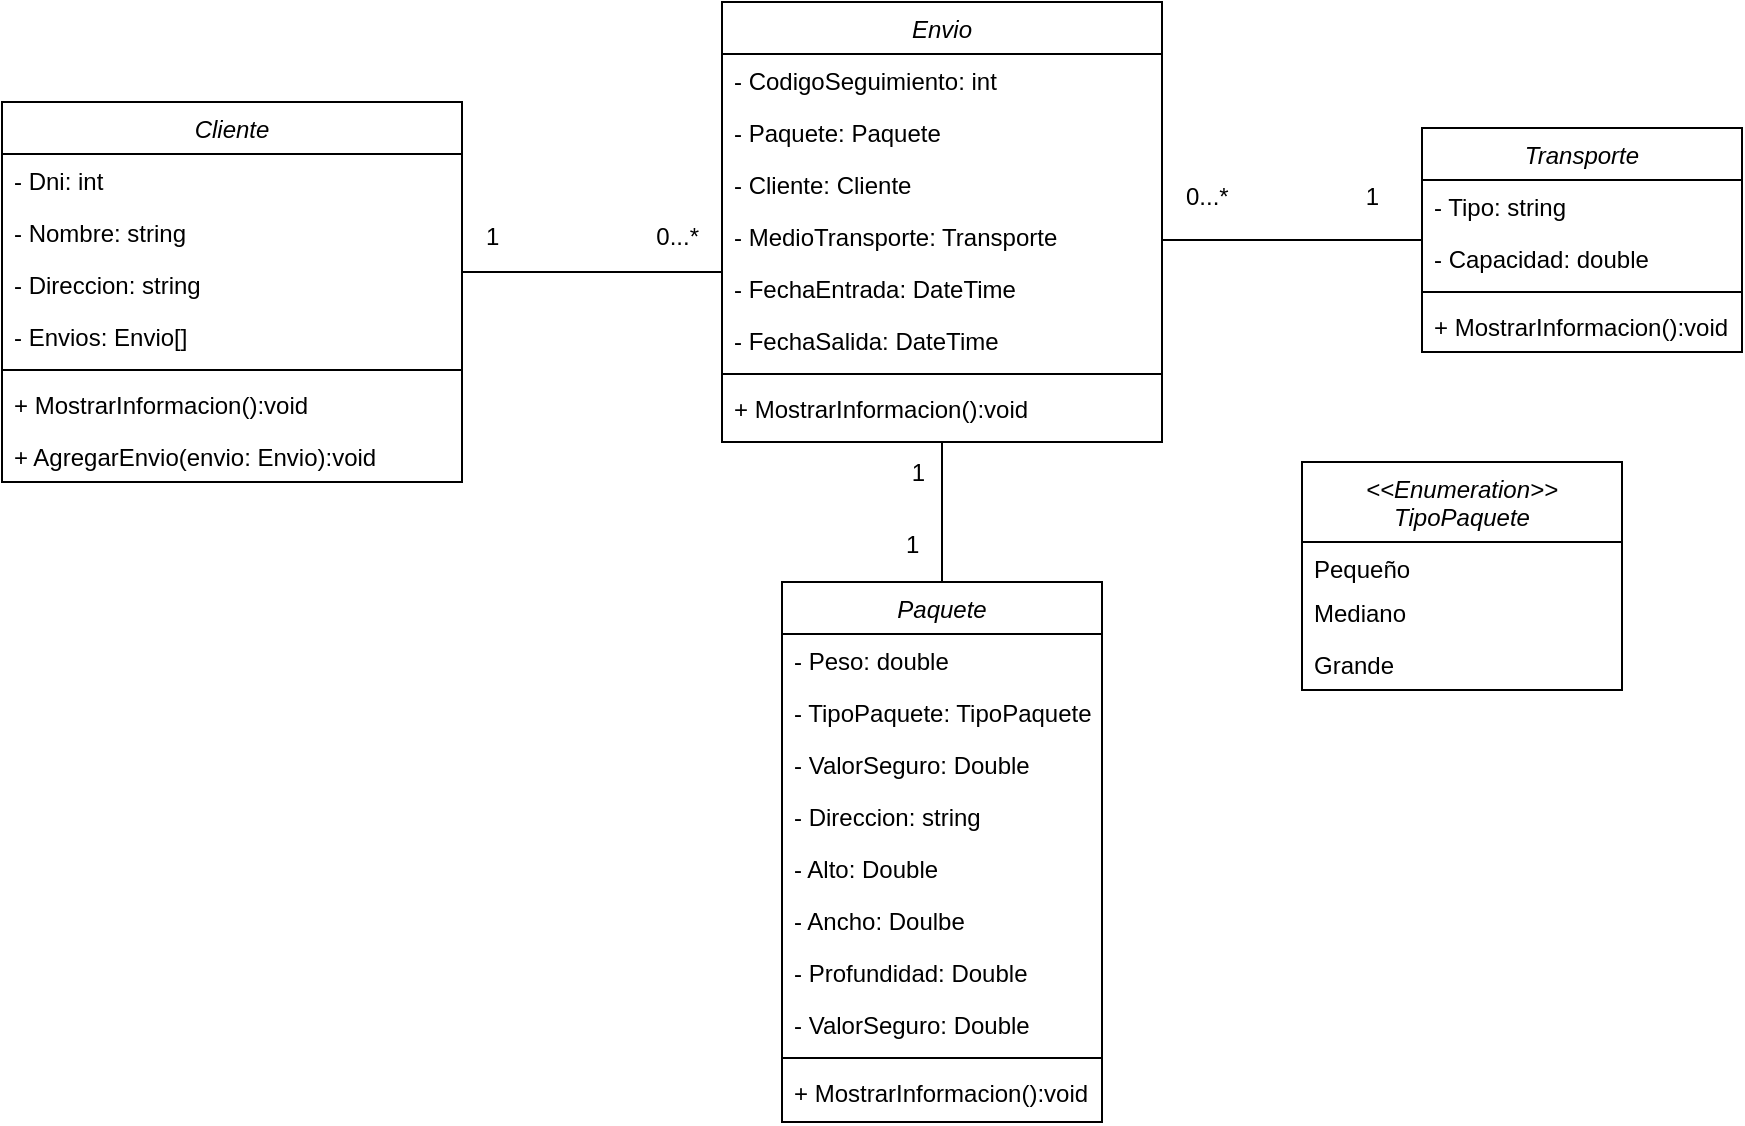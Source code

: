 <mxfile version="24.7.12">
  <diagram id="C5RBs43oDa-KdzZeNtuy" name="Page-1">
    <mxGraphModel dx="860" dy="1618" grid="1" gridSize="10" guides="1" tooltips="1" connect="1" arrows="1" fold="1" page="1" pageScale="1" pageWidth="827" pageHeight="1169" math="0" shadow="0">
      <root>
        <mxCell id="WIyWlLk6GJQsqaUBKTNV-0" />
        <mxCell id="WIyWlLk6GJQsqaUBKTNV-1" parent="WIyWlLk6GJQsqaUBKTNV-0" />
        <mxCell id="ZD2MXCR1BxFSOdNfKrfs-0" value="Cliente" style="swimlane;fontStyle=2;align=center;verticalAlign=top;childLayout=stackLayout;horizontal=1;startSize=26;horizontalStack=0;resizeParent=1;resizeLast=0;collapsible=1;marginBottom=0;rounded=0;shadow=0;strokeWidth=1;" vertex="1" parent="WIyWlLk6GJQsqaUBKTNV-1">
          <mxGeometry x="170" y="-550" width="230" height="190" as="geometry">
            <mxRectangle x="230" y="140" width="160" height="26" as="alternateBounds" />
          </mxGeometry>
        </mxCell>
        <mxCell id="ZD2MXCR1BxFSOdNfKrfs-1" value="- Dni: int" style="text;align=left;verticalAlign=top;spacingLeft=4;spacingRight=4;overflow=hidden;rotatable=0;points=[[0,0.5],[1,0.5]];portConstraint=eastwest;" vertex="1" parent="ZD2MXCR1BxFSOdNfKrfs-0">
          <mxGeometry y="26" width="230" height="26" as="geometry" />
        </mxCell>
        <mxCell id="ZD2MXCR1BxFSOdNfKrfs-2" value="- Nombre: string" style="text;align=left;verticalAlign=top;spacingLeft=4;spacingRight=4;overflow=hidden;rotatable=0;points=[[0,0.5],[1,0.5]];portConstraint=eastwest;rounded=0;shadow=0;html=0;" vertex="1" parent="ZD2MXCR1BxFSOdNfKrfs-0">
          <mxGeometry y="52" width="230" height="26" as="geometry" />
        </mxCell>
        <mxCell id="ZD2MXCR1BxFSOdNfKrfs-3" value="- Direccion: string" style="text;align=left;verticalAlign=top;spacingLeft=4;spacingRight=4;overflow=hidden;rotatable=0;points=[[0,0.5],[1,0.5]];portConstraint=eastwest;rounded=0;shadow=0;html=0;" vertex="1" parent="ZD2MXCR1BxFSOdNfKrfs-0">
          <mxGeometry y="78" width="230" height="26" as="geometry" />
        </mxCell>
        <mxCell id="ZD2MXCR1BxFSOdNfKrfs-79" value="- Envios: Envio[]" style="text;align=left;verticalAlign=top;spacingLeft=4;spacingRight=4;overflow=hidden;rotatable=0;points=[[0,0.5],[1,0.5]];portConstraint=eastwest;rounded=0;shadow=0;html=0;" vertex="1" parent="ZD2MXCR1BxFSOdNfKrfs-0">
          <mxGeometry y="104" width="230" height="26" as="geometry" />
        </mxCell>
        <mxCell id="ZD2MXCR1BxFSOdNfKrfs-4" value="" style="line;html=1;strokeWidth=1;align=left;verticalAlign=middle;spacingTop=-1;spacingLeft=3;spacingRight=3;rotatable=0;labelPosition=right;points=[];portConstraint=eastwest;" vertex="1" parent="ZD2MXCR1BxFSOdNfKrfs-0">
          <mxGeometry y="130" width="230" height="8" as="geometry" />
        </mxCell>
        <mxCell id="ZD2MXCR1BxFSOdNfKrfs-80" value="+ MostrarInformacion():void" style="text;align=left;verticalAlign=top;spacingLeft=4;spacingRight=4;overflow=hidden;rotatable=0;points=[[0,0.5],[1,0.5]];portConstraint=eastwest;" vertex="1" parent="ZD2MXCR1BxFSOdNfKrfs-0">
          <mxGeometry y="138" width="230" height="26" as="geometry" />
        </mxCell>
        <mxCell id="ZD2MXCR1BxFSOdNfKrfs-5" value="+ AgregarEnvio(envio: Envio):void" style="text;align=left;verticalAlign=top;spacingLeft=4;spacingRight=4;overflow=hidden;rotatable=0;points=[[0,0.5],[1,0.5]];portConstraint=eastwest;" vertex="1" parent="ZD2MXCR1BxFSOdNfKrfs-0">
          <mxGeometry y="164" width="230" height="26" as="geometry" />
        </mxCell>
        <mxCell id="ZD2MXCR1BxFSOdNfKrfs-6" value="Paquete" style="swimlane;fontStyle=2;align=center;verticalAlign=top;childLayout=stackLayout;horizontal=1;startSize=26;horizontalStack=0;resizeParent=1;resizeLast=0;collapsible=1;marginBottom=0;rounded=0;shadow=0;strokeWidth=1;" vertex="1" parent="WIyWlLk6GJQsqaUBKTNV-1">
          <mxGeometry x="560" y="-310" width="160" height="270" as="geometry">
            <mxRectangle x="230" y="140" width="160" height="26" as="alternateBounds" />
          </mxGeometry>
        </mxCell>
        <mxCell id="ZD2MXCR1BxFSOdNfKrfs-7" value="- Peso: double" style="text;align=left;verticalAlign=top;spacingLeft=4;spacingRight=4;overflow=hidden;rotatable=0;points=[[0,0.5],[1,0.5]];portConstraint=eastwest;" vertex="1" parent="ZD2MXCR1BxFSOdNfKrfs-6">
          <mxGeometry y="26" width="160" height="26" as="geometry" />
        </mxCell>
        <mxCell id="ZD2MXCR1BxFSOdNfKrfs-8" value="- TipoPaquete: TipoPaquete" style="text;align=left;verticalAlign=top;spacingLeft=4;spacingRight=4;overflow=hidden;rotatable=0;points=[[0,0.5],[1,0.5]];portConstraint=eastwest;rounded=0;shadow=0;html=0;" vertex="1" parent="ZD2MXCR1BxFSOdNfKrfs-6">
          <mxGeometry y="52" width="160" height="26" as="geometry" />
        </mxCell>
        <mxCell id="ZD2MXCR1BxFSOdNfKrfs-45" value="- ValorSeguro: Double" style="text;align=left;verticalAlign=top;spacingLeft=4;spacingRight=4;overflow=hidden;rotatable=0;points=[[0,0.5],[1,0.5]];portConstraint=eastwest;rounded=0;shadow=0;html=0;" vertex="1" parent="ZD2MXCR1BxFSOdNfKrfs-6">
          <mxGeometry y="78" width="160" height="26" as="geometry" />
        </mxCell>
        <mxCell id="ZD2MXCR1BxFSOdNfKrfs-9" value="- Direccion: string" style="text;align=left;verticalAlign=top;spacingLeft=4;spacingRight=4;overflow=hidden;rotatable=0;points=[[0,0.5],[1,0.5]];portConstraint=eastwest;rounded=0;shadow=0;html=0;" vertex="1" parent="ZD2MXCR1BxFSOdNfKrfs-6">
          <mxGeometry y="104" width="160" height="26" as="geometry" />
        </mxCell>
        <mxCell id="ZD2MXCR1BxFSOdNfKrfs-12" value="- Alto: Double" style="text;align=left;verticalAlign=top;spacingLeft=4;spacingRight=4;overflow=hidden;rotatable=0;points=[[0,0.5],[1,0.5]];portConstraint=eastwest;rounded=0;shadow=0;html=0;" vertex="1" parent="ZD2MXCR1BxFSOdNfKrfs-6">
          <mxGeometry y="130" width="160" height="26" as="geometry" />
        </mxCell>
        <mxCell id="ZD2MXCR1BxFSOdNfKrfs-13" value="- Ancho: Doulbe" style="text;align=left;verticalAlign=top;spacingLeft=4;spacingRight=4;overflow=hidden;rotatable=0;points=[[0,0.5],[1,0.5]];portConstraint=eastwest;rounded=0;shadow=0;html=0;" vertex="1" parent="ZD2MXCR1BxFSOdNfKrfs-6">
          <mxGeometry y="156" width="160" height="26" as="geometry" />
        </mxCell>
        <mxCell id="ZD2MXCR1BxFSOdNfKrfs-14" value="- Profundidad: Double" style="text;align=left;verticalAlign=top;spacingLeft=4;spacingRight=4;overflow=hidden;rotatable=0;points=[[0,0.5],[1,0.5]];portConstraint=eastwest;rounded=0;shadow=0;html=0;" vertex="1" parent="ZD2MXCR1BxFSOdNfKrfs-6">
          <mxGeometry y="182" width="160" height="26" as="geometry" />
        </mxCell>
        <mxCell id="ZD2MXCR1BxFSOdNfKrfs-15" value="- ValorSeguro: Double" style="text;align=left;verticalAlign=top;spacingLeft=4;spacingRight=4;overflow=hidden;rotatable=0;points=[[0,0.5],[1,0.5]];portConstraint=eastwest;rounded=0;shadow=0;html=0;" vertex="1" parent="ZD2MXCR1BxFSOdNfKrfs-6">
          <mxGeometry y="208" width="160" height="26" as="geometry" />
        </mxCell>
        <mxCell id="ZD2MXCR1BxFSOdNfKrfs-10" value="" style="line;html=1;strokeWidth=1;align=left;verticalAlign=middle;spacingTop=-1;spacingLeft=3;spacingRight=3;rotatable=0;labelPosition=right;points=[];portConstraint=eastwest;" vertex="1" parent="ZD2MXCR1BxFSOdNfKrfs-6">
          <mxGeometry y="234" width="160" height="8" as="geometry" />
        </mxCell>
        <mxCell id="ZD2MXCR1BxFSOdNfKrfs-11" value="+ MostrarInformacion():void" style="text;align=left;verticalAlign=top;spacingLeft=4;spacingRight=4;overflow=hidden;rotatable=0;points=[[0,0.5],[1,0.5]];portConstraint=eastwest;" vertex="1" parent="ZD2MXCR1BxFSOdNfKrfs-6">
          <mxGeometry y="242" width="160" height="26" as="geometry" />
        </mxCell>
        <mxCell id="ZD2MXCR1BxFSOdNfKrfs-18" value="Transporte" style="swimlane;fontStyle=2;align=center;verticalAlign=top;childLayout=stackLayout;horizontal=1;startSize=26;horizontalStack=0;resizeParent=1;resizeLast=0;collapsible=1;marginBottom=0;rounded=0;shadow=0;strokeWidth=1;" vertex="1" parent="WIyWlLk6GJQsqaUBKTNV-1">
          <mxGeometry x="880" y="-537" width="160" height="112" as="geometry">
            <mxRectangle x="230" y="140" width="160" height="26" as="alternateBounds" />
          </mxGeometry>
        </mxCell>
        <mxCell id="ZD2MXCR1BxFSOdNfKrfs-19" value="- Tipo: string" style="text;align=left;verticalAlign=top;spacingLeft=4;spacingRight=4;overflow=hidden;rotatable=0;points=[[0,0.5],[1,0.5]];portConstraint=eastwest;" vertex="1" parent="ZD2MXCR1BxFSOdNfKrfs-18">
          <mxGeometry y="26" width="160" height="26" as="geometry" />
        </mxCell>
        <mxCell id="ZD2MXCR1BxFSOdNfKrfs-20" value="- Capacidad: double" style="text;align=left;verticalAlign=top;spacingLeft=4;spacingRight=4;overflow=hidden;rotatable=0;points=[[0,0.5],[1,0.5]];portConstraint=eastwest;rounded=0;shadow=0;html=0;" vertex="1" parent="ZD2MXCR1BxFSOdNfKrfs-18">
          <mxGeometry y="52" width="160" height="26" as="geometry" />
        </mxCell>
        <mxCell id="ZD2MXCR1BxFSOdNfKrfs-22" value="" style="line;html=1;strokeWidth=1;align=left;verticalAlign=middle;spacingTop=-1;spacingLeft=3;spacingRight=3;rotatable=0;labelPosition=right;points=[];portConstraint=eastwest;" vertex="1" parent="ZD2MXCR1BxFSOdNfKrfs-18">
          <mxGeometry y="78" width="160" height="8" as="geometry" />
        </mxCell>
        <mxCell id="ZD2MXCR1BxFSOdNfKrfs-78" value="+ MostrarInformacion():void" style="text;align=left;verticalAlign=top;spacingLeft=4;spacingRight=4;overflow=hidden;rotatable=0;points=[[0,0.5],[1,0.5]];portConstraint=eastwest;" vertex="1" parent="ZD2MXCR1BxFSOdNfKrfs-18">
          <mxGeometry y="86" width="160" height="26" as="geometry" />
        </mxCell>
        <mxCell id="ZD2MXCR1BxFSOdNfKrfs-24" value="Envio" style="swimlane;fontStyle=2;align=center;verticalAlign=top;childLayout=stackLayout;horizontal=1;startSize=26;horizontalStack=0;resizeParent=1;resizeLast=0;collapsible=1;marginBottom=0;rounded=0;shadow=0;strokeWidth=1;" vertex="1" parent="WIyWlLk6GJQsqaUBKTNV-1">
          <mxGeometry x="530" y="-600" width="220" height="220" as="geometry">
            <mxRectangle x="230" y="140" width="160" height="26" as="alternateBounds" />
          </mxGeometry>
        </mxCell>
        <mxCell id="ZD2MXCR1BxFSOdNfKrfs-30" value="- CodigoSeguimiento: int" style="text;align=left;verticalAlign=top;spacingLeft=4;spacingRight=4;overflow=hidden;rotatable=0;points=[[0,0.5],[1,0.5]];portConstraint=eastwest;" vertex="1" parent="ZD2MXCR1BxFSOdNfKrfs-24">
          <mxGeometry y="26" width="220" height="26" as="geometry" />
        </mxCell>
        <mxCell id="ZD2MXCR1BxFSOdNfKrfs-25" value="- Paquete: Paquete" style="text;align=left;verticalAlign=top;spacingLeft=4;spacingRight=4;overflow=hidden;rotatable=0;points=[[0,0.5],[1,0.5]];portConstraint=eastwest;" vertex="1" parent="ZD2MXCR1BxFSOdNfKrfs-24">
          <mxGeometry y="52" width="220" height="26" as="geometry" />
        </mxCell>
        <mxCell id="ZD2MXCR1BxFSOdNfKrfs-26" value="- Cliente: Cliente" style="text;align=left;verticalAlign=top;spacingLeft=4;spacingRight=4;overflow=hidden;rotatable=0;points=[[0,0.5],[1,0.5]];portConstraint=eastwest;rounded=0;shadow=0;html=0;" vertex="1" parent="ZD2MXCR1BxFSOdNfKrfs-24">
          <mxGeometry y="78" width="220" height="26" as="geometry" />
        </mxCell>
        <mxCell id="ZD2MXCR1BxFSOdNfKrfs-29" value="- MedioTransporte: Transporte" style="text;align=left;verticalAlign=top;spacingLeft=4;spacingRight=4;overflow=hidden;rotatable=0;points=[[0,0.5],[1,0.5]];portConstraint=eastwest;rounded=0;shadow=0;html=0;" vertex="1" parent="ZD2MXCR1BxFSOdNfKrfs-24">
          <mxGeometry y="104" width="220" height="26" as="geometry" />
        </mxCell>
        <mxCell id="ZD2MXCR1BxFSOdNfKrfs-31" value="- FechaEntrada: DateTime" style="text;align=left;verticalAlign=top;spacingLeft=4;spacingRight=4;overflow=hidden;rotatable=0;points=[[0,0.5],[1,0.5]];portConstraint=eastwest;rounded=0;shadow=0;html=0;" vertex="1" parent="ZD2MXCR1BxFSOdNfKrfs-24">
          <mxGeometry y="130" width="220" height="26" as="geometry" />
        </mxCell>
        <mxCell id="ZD2MXCR1BxFSOdNfKrfs-32" value="- FechaSalida: DateTime" style="text;align=left;verticalAlign=top;spacingLeft=4;spacingRight=4;overflow=hidden;rotatable=0;points=[[0,0.5],[1,0.5]];portConstraint=eastwest;rounded=0;shadow=0;html=0;" vertex="1" parent="ZD2MXCR1BxFSOdNfKrfs-24">
          <mxGeometry y="156" width="220" height="26" as="geometry" />
        </mxCell>
        <mxCell id="ZD2MXCR1BxFSOdNfKrfs-27" value="" style="line;html=1;strokeWidth=1;align=left;verticalAlign=middle;spacingTop=-1;spacingLeft=3;spacingRight=3;rotatable=0;labelPosition=right;points=[];portConstraint=eastwest;" vertex="1" parent="ZD2MXCR1BxFSOdNfKrfs-24">
          <mxGeometry y="182" width="220" height="8" as="geometry" />
        </mxCell>
        <mxCell id="ZD2MXCR1BxFSOdNfKrfs-28" value="+ MostrarInformacion():void" style="text;align=left;verticalAlign=top;spacingLeft=4;spacingRight=4;overflow=hidden;rotatable=0;points=[[0,0.5],[1,0.5]];portConstraint=eastwest;" vertex="1" parent="ZD2MXCR1BxFSOdNfKrfs-24">
          <mxGeometry y="190" width="220" height="26" as="geometry" />
        </mxCell>
        <mxCell id="ZD2MXCR1BxFSOdNfKrfs-41" value="" style="endArrow=none;shadow=0;strokeWidth=1;rounded=0;curved=0;endFill=0;edgeStyle=elbowEdgeStyle;elbow=vertical;" edge="1" parent="WIyWlLk6GJQsqaUBKTNV-1" source="ZD2MXCR1BxFSOdNfKrfs-0" target="ZD2MXCR1BxFSOdNfKrfs-24">
          <mxGeometry x="0.5" y="41" relative="1" as="geometry">
            <mxPoint x="360" y="-490" as="sourcePoint" />
            <mxPoint x="488" y="-490" as="targetPoint" />
            <mxPoint x="-40" y="32" as="offset" />
          </mxGeometry>
        </mxCell>
        <mxCell id="ZD2MXCR1BxFSOdNfKrfs-42" value="1" style="resizable=0;align=left;verticalAlign=bottom;labelBackgroundColor=none;fontSize=12;" connectable="0" vertex="1" parent="ZD2MXCR1BxFSOdNfKrfs-41">
          <mxGeometry x="-1" relative="1" as="geometry">
            <mxPoint x="10" y="-9" as="offset" />
          </mxGeometry>
        </mxCell>
        <mxCell id="ZD2MXCR1BxFSOdNfKrfs-43" value="0...*" style="resizable=0;align=right;verticalAlign=bottom;labelBackgroundColor=none;fontSize=12;" connectable="0" vertex="1" parent="ZD2MXCR1BxFSOdNfKrfs-41">
          <mxGeometry x="1" relative="1" as="geometry">
            <mxPoint x="-10" y="-9" as="offset" />
          </mxGeometry>
        </mxCell>
        <mxCell id="ZD2MXCR1BxFSOdNfKrfs-58" value="&lt;&lt;Enumeration&gt;&gt;&#xa;TipoPaquete" style="swimlane;fontStyle=2;align=center;verticalAlign=top;childLayout=stackLayout;horizontal=1;startSize=40;horizontalStack=0;resizeParent=1;resizeLast=0;collapsible=1;marginBottom=0;rounded=0;shadow=0;strokeWidth=1;" vertex="1" parent="WIyWlLk6GJQsqaUBKTNV-1">
          <mxGeometry x="820" y="-370" width="160" height="114" as="geometry">
            <mxRectangle x="230" y="140" width="160" height="26" as="alternateBounds" />
          </mxGeometry>
        </mxCell>
        <mxCell id="ZD2MXCR1BxFSOdNfKrfs-59" value="Pequeño" style="text;align=left;verticalAlign=top;spacingLeft=4;spacingRight=4;overflow=hidden;rotatable=0;points=[[0,0.5],[1,0.5]];portConstraint=eastwest;" vertex="1" parent="ZD2MXCR1BxFSOdNfKrfs-58">
          <mxGeometry y="40" width="160" height="22" as="geometry" />
        </mxCell>
        <mxCell id="ZD2MXCR1BxFSOdNfKrfs-60" value="Mediano" style="text;align=left;verticalAlign=top;spacingLeft=4;spacingRight=4;overflow=hidden;rotatable=0;points=[[0,0.5],[1,0.5]];portConstraint=eastwest;rounded=0;shadow=0;html=0;" vertex="1" parent="ZD2MXCR1BxFSOdNfKrfs-58">
          <mxGeometry y="62" width="160" height="26" as="geometry" />
        </mxCell>
        <mxCell id="ZD2MXCR1BxFSOdNfKrfs-61" value="Grande" style="text;align=left;verticalAlign=top;spacingLeft=4;spacingRight=4;overflow=hidden;rotatable=0;points=[[0,0.5],[1,0.5]];portConstraint=eastwest;rounded=0;shadow=0;html=0;" vertex="1" parent="ZD2MXCR1BxFSOdNfKrfs-58">
          <mxGeometry y="88" width="160" height="26" as="geometry" />
        </mxCell>
        <mxCell id="ZD2MXCR1BxFSOdNfKrfs-64" value="" style="endArrow=none;shadow=0;strokeWidth=1;rounded=0;curved=0;endFill=0;edgeStyle=elbowEdgeStyle;elbow=vertical;" edge="1" parent="WIyWlLk6GJQsqaUBKTNV-1" source="ZD2MXCR1BxFSOdNfKrfs-6" target="ZD2MXCR1BxFSOdNfKrfs-24">
          <mxGeometry x="0.5" y="41" relative="1" as="geometry">
            <mxPoint x="510" y="-310.83" as="sourcePoint" />
            <mxPoint x="690" y="-310.83" as="targetPoint" />
            <mxPoint x="-40" y="32" as="offset" />
          </mxGeometry>
        </mxCell>
        <mxCell id="ZD2MXCR1BxFSOdNfKrfs-65" value="1" style="resizable=0;align=left;verticalAlign=bottom;labelBackgroundColor=none;fontSize=12;" connectable="0" vertex="1" parent="ZD2MXCR1BxFSOdNfKrfs-64">
          <mxGeometry x="-1" relative="1" as="geometry">
            <mxPoint x="-20" y="-10" as="offset" />
          </mxGeometry>
        </mxCell>
        <mxCell id="ZD2MXCR1BxFSOdNfKrfs-66" value="1" style="resizable=0;align=right;verticalAlign=bottom;labelBackgroundColor=none;fontSize=12;" connectable="0" vertex="1" parent="ZD2MXCR1BxFSOdNfKrfs-64">
          <mxGeometry x="1" relative="1" as="geometry">
            <mxPoint x="-7" y="24" as="offset" />
          </mxGeometry>
        </mxCell>
        <mxCell id="ZD2MXCR1BxFSOdNfKrfs-72" value="" style="endArrow=none;shadow=0;strokeWidth=1;rounded=0;curved=0;endFill=0;edgeStyle=elbowEdgeStyle;elbow=vertical;" edge="1" parent="WIyWlLk6GJQsqaUBKTNV-1" source="ZD2MXCR1BxFSOdNfKrfs-24" target="ZD2MXCR1BxFSOdNfKrfs-18">
          <mxGeometry x="0.5" y="41" relative="1" as="geometry">
            <mxPoint x="827" y="-460" as="sourcePoint" />
            <mxPoint x="955" y="-460" as="targetPoint" />
            <mxPoint x="-40" y="32" as="offset" />
          </mxGeometry>
        </mxCell>
        <mxCell id="ZD2MXCR1BxFSOdNfKrfs-73" value="0...*" style="resizable=0;align=left;verticalAlign=bottom;labelBackgroundColor=none;fontSize=12;" connectable="0" vertex="1" parent="ZD2MXCR1BxFSOdNfKrfs-72">
          <mxGeometry x="-1" relative="1" as="geometry">
            <mxPoint x="10" y="-13" as="offset" />
          </mxGeometry>
        </mxCell>
        <mxCell id="ZD2MXCR1BxFSOdNfKrfs-74" value="1" style="resizable=0;align=right;verticalAlign=bottom;labelBackgroundColor=none;fontSize=12;" connectable="0" vertex="1" parent="ZD2MXCR1BxFSOdNfKrfs-72">
          <mxGeometry x="1" relative="1" as="geometry">
            <mxPoint x="-20" y="-13" as="offset" />
          </mxGeometry>
        </mxCell>
      </root>
    </mxGraphModel>
  </diagram>
</mxfile>
